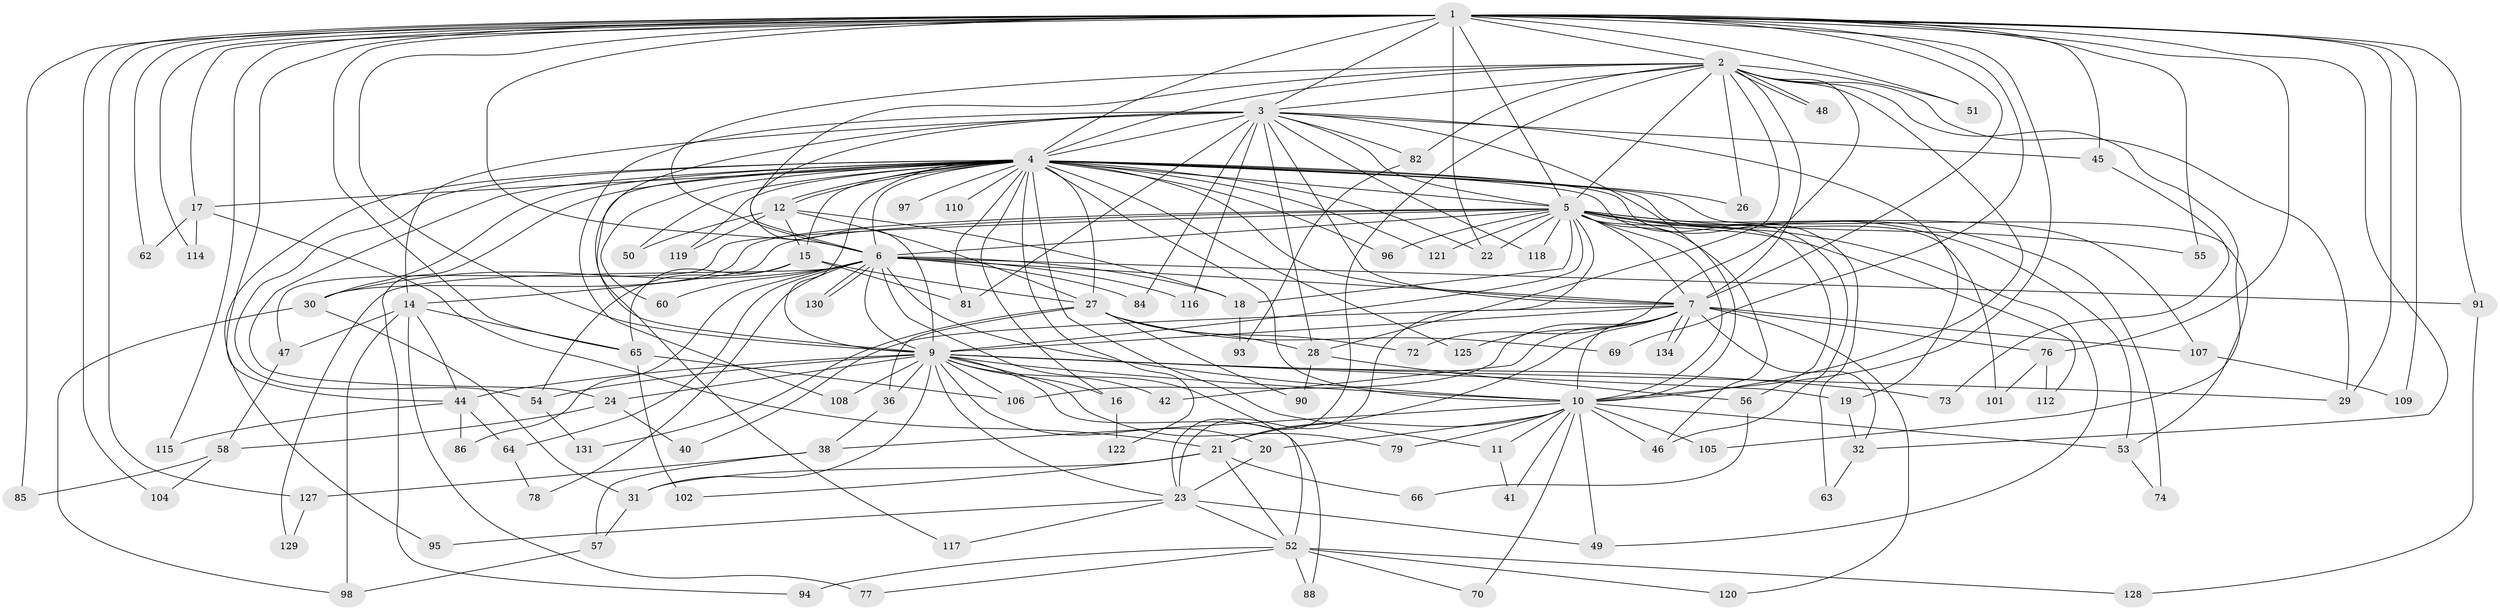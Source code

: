 // original degree distribution, {31: 0.007407407407407408, 20: 0.02962962962962963, 28: 0.007407407407407408, 26: 0.014814814814814815, 23: 0.007407407407407408, 22: 0.007407407407407408, 3: 0.2074074074074074, 7: 0.022222222222222223, 5: 0.05185185185185185, 6: 0.014814814814814815, 4: 0.07407407407407407, 8: 0.014814814814814815, 2: 0.5407407407407407}
// Generated by graph-tools (version 1.1) at 2025/10/02/27/25 16:10:59]
// undirected, 104 vertices, 245 edges
graph export_dot {
graph [start="1"]
  node [color=gray90,style=filled];
  1 [super="+92"];
  2 [super="+126"];
  3 [super="+133"];
  4 [super="+8"];
  5 [super="+13"];
  6 [super="+34"];
  7 [super="+59"];
  9 [super="+68"];
  10 [super="+111"];
  11;
  12 [super="+75"];
  14;
  15;
  16;
  17 [super="+43"];
  18 [super="+35"];
  19;
  20;
  21 [super="+39"];
  22 [super="+25"];
  23 [super="+37"];
  24;
  26;
  27 [super="+33"];
  28 [super="+80"];
  29 [super="+71"];
  30 [super="+113"];
  31;
  32;
  36;
  38;
  40;
  41;
  42;
  44 [super="+89"];
  45;
  46;
  47;
  48;
  49 [super="+99"];
  50;
  51;
  52 [super="+67"];
  53 [super="+61"];
  54 [super="+100"];
  55;
  56;
  57;
  58;
  60;
  62;
  63;
  64;
  65 [super="+87"];
  66;
  69;
  70;
  72;
  73;
  74 [super="+103"];
  76 [super="+124"];
  77;
  78;
  79;
  81 [super="+83"];
  82;
  84;
  85;
  86;
  88;
  90;
  91;
  93;
  94;
  95;
  96;
  97;
  98 [super="+135"];
  101;
  102;
  104;
  105;
  106 [super="+123"];
  107;
  108;
  109 [super="+132"];
  110;
  112;
  114;
  115;
  116;
  117;
  118;
  119;
  120;
  121;
  122;
  125;
  127;
  128;
  129;
  130;
  131;
  134;
  1 -- 2;
  1 -- 3;
  1 -- 4 [weight=3];
  1 -- 5;
  1 -- 6;
  1 -- 7;
  1 -- 9;
  1 -- 10;
  1 -- 17;
  1 -- 22;
  1 -- 29;
  1 -- 32;
  1 -- 45;
  1 -- 51;
  1 -- 55;
  1 -- 62;
  1 -- 65;
  1 -- 69;
  1 -- 76 [weight=2];
  1 -- 85;
  1 -- 91;
  1 -- 104;
  1 -- 109 [weight=2];
  1 -- 114;
  1 -- 115;
  1 -- 127;
  1 -- 44;
  2 -- 3;
  2 -- 4 [weight=2];
  2 -- 5;
  2 -- 6 [weight=2];
  2 -- 7;
  2 -- 9;
  2 -- 10;
  2 -- 26;
  2 -- 28;
  2 -- 29;
  2 -- 48;
  2 -- 48;
  2 -- 51;
  2 -- 72;
  2 -- 82;
  2 -- 105;
  2 -- 23;
  3 -- 4 [weight=2];
  3 -- 5;
  3 -- 6;
  3 -- 7;
  3 -- 9 [weight=2];
  3 -- 10;
  3 -- 14;
  3 -- 19;
  3 -- 45;
  3 -- 82;
  3 -- 84;
  3 -- 108;
  3 -- 116;
  3 -- 118;
  3 -- 81;
  3 -- 28;
  4 -- 5 [weight=2];
  4 -- 6 [weight=2];
  4 -- 7 [weight=2];
  4 -- 9 [weight=2];
  4 -- 10 [weight=2];
  4 -- 12;
  4 -- 12;
  4 -- 15;
  4 -- 16;
  4 -- 26;
  4 -- 27;
  4 -- 46;
  4 -- 53;
  4 -- 63;
  4 -- 94;
  4 -- 97 [weight=2];
  4 -- 101;
  4 -- 117;
  4 -- 119;
  4 -- 121;
  4 -- 122;
  4 -- 125;
  4 -- 22;
  4 -- 11;
  4 -- 17;
  4 -- 81;
  4 -- 24;
  4 -- 30;
  4 -- 95;
  4 -- 96;
  4 -- 110;
  4 -- 50;
  4 -- 54;
  4 -- 60;
  5 -- 6;
  5 -- 7 [weight=2];
  5 -- 9;
  5 -- 10;
  5 -- 14;
  5 -- 18 [weight=2];
  5 -- 22;
  5 -- 30;
  5 -- 47;
  5 -- 49;
  5 -- 55;
  5 -- 56;
  5 -- 74 [weight=2];
  5 -- 96;
  5 -- 107;
  5 -- 112;
  5 -- 118;
  5 -- 121;
  5 -- 23;
  5 -- 53;
  5 -- 46;
  6 -- 7;
  6 -- 9;
  6 -- 10;
  6 -- 18;
  6 -- 52;
  6 -- 60;
  6 -- 78;
  6 -- 84;
  6 -- 86;
  6 -- 91;
  6 -- 116;
  6 -- 130;
  6 -- 130;
  6 -- 30;
  6 -- 64;
  6 -- 129;
  7 -- 9;
  7 -- 10;
  7 -- 21;
  7 -- 40;
  7 -- 42;
  7 -- 76;
  7 -- 107;
  7 -- 120;
  7 -- 125;
  7 -- 134;
  7 -- 134;
  7 -- 32;
  7 -- 106;
  9 -- 10;
  9 -- 16;
  9 -- 19;
  9 -- 20;
  9 -- 24;
  9 -- 31;
  9 -- 36;
  9 -- 42;
  9 -- 44;
  9 -- 73;
  9 -- 79;
  9 -- 88;
  9 -- 108;
  9 -- 29;
  9 -- 106;
  9 -- 54;
  9 -- 23;
  10 -- 11;
  10 -- 20;
  10 -- 21;
  10 -- 38;
  10 -- 41;
  10 -- 49;
  10 -- 70;
  10 -- 79;
  10 -- 105;
  10 -- 46;
  10 -- 53;
  11 -- 41;
  12 -- 15;
  12 -- 27;
  12 -- 50;
  12 -- 119;
  12 -- 18;
  14 -- 44;
  14 -- 47;
  14 -- 65;
  14 -- 77;
  14 -- 98;
  15 -- 54;
  15 -- 81;
  15 -- 27;
  15 -- 65;
  16 -- 122;
  17 -- 114;
  17 -- 21;
  17 -- 62;
  18 -- 93;
  19 -- 32;
  20 -- 23;
  21 -- 66;
  21 -- 52;
  21 -- 102;
  21 -- 31;
  23 -- 95;
  23 -- 117;
  23 -- 52;
  23 -- 49;
  24 -- 40;
  24 -- 58;
  27 -- 28;
  27 -- 131;
  27 -- 36;
  27 -- 69;
  27 -- 72;
  27 -- 90;
  28 -- 56;
  28 -- 90;
  30 -- 31;
  30 -- 98;
  31 -- 57;
  32 -- 63;
  36 -- 38;
  38 -- 57;
  38 -- 127;
  44 -- 64;
  44 -- 86;
  44 -- 115;
  45 -- 73;
  47 -- 58;
  52 -- 128;
  52 -- 70;
  52 -- 77;
  52 -- 88;
  52 -- 120;
  52 -- 94;
  53 -- 74;
  54 -- 131;
  56 -- 66;
  57 -- 98;
  58 -- 85;
  58 -- 104;
  64 -- 78;
  65 -- 102;
  65 -- 106;
  76 -- 101;
  76 -- 112;
  82 -- 93;
  91 -- 128;
  107 -- 109;
  127 -- 129;
}
